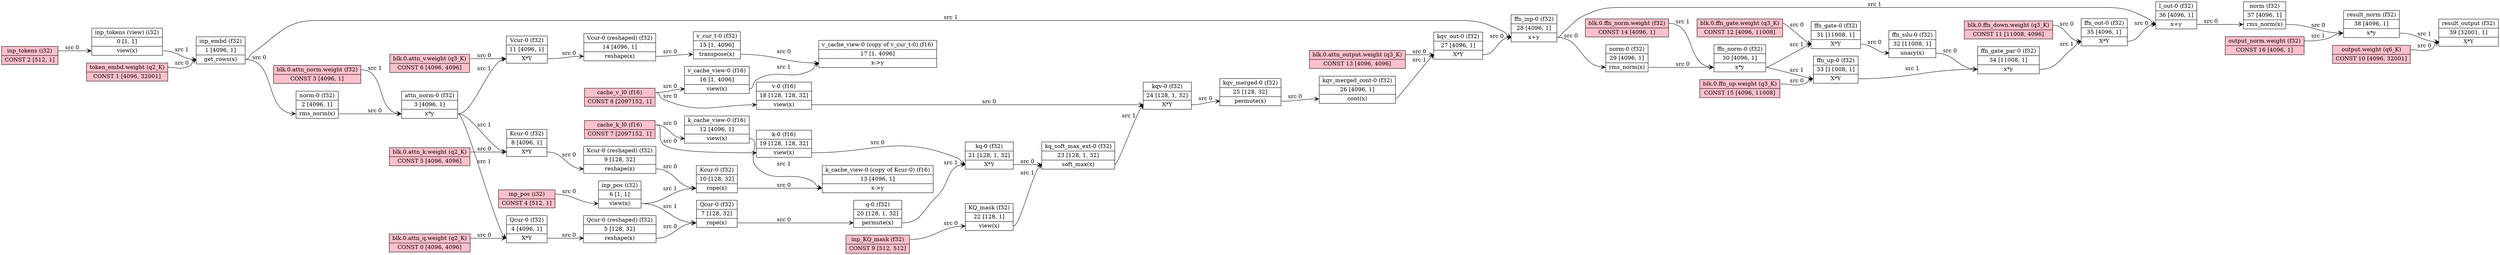 digraph G {
  newrank = true;
  rankdir = LR;
  "0x7f976887b180" [ style = filled; fillcolor = white; shape = record; label="inp_tokens (view) (i32)|0 [1, 1] | <x>view(x)"; ]
  "0x7f976887b310" [ style = filled; fillcolor = white; shape = record; label="inp_embd (f32)|1 [4096, 1] | <x>get_rows(x)"; ]
  "0x7f976887b7c0" [ style = filled; fillcolor = white; shape = record; label="norm-0 (f32)|2 [4096, 1] | <x>rms_norm(x)"; ]
  "0x7f976887b950" [ style = filled; fillcolor = white; shape = record; label="attn_norm-0 (f32)|3 [4096, 1] | <x>x*y"; ]
  "0x7f976887bae0" [ style = filled; fillcolor = white; shape = record; label="Qcur-0 (f32)|4 [4096, 1] | <x>X*Y"; ]
  "0x7f976887bf90" [ style = filled; fillcolor = white; shape = record; label="Qcur-0 (reshaped) (f32)|5 [128, 32] | <x>reshape(x)"; ]
  "0x7f976887b4a0" [ style = filled; fillcolor = white; shape = record; label="inp_pos (i32)|6 [1, 1] | <x>view(x)"; ]
  "0x7f976887c120" [ style = filled; fillcolor = white; shape = record; label="Qcur-0 (f32)|7 [128, 32] | <x>rope(x)"; ]
  "0x7f976887bc70" [ style = filled; fillcolor = white; shape = record; label="Kcur-0 (f32)|8 [4096, 1] | <x>X*Y"; ]
  "0x7f976887c2b0" [ style = filled; fillcolor = white; shape = record; label="Kcur-0 (reshaped) (f32)|9 [128, 32] | <x>reshape(x)"; ]
  "0x7f976887c440" [ style = filled; fillcolor = white; shape = record; label="Kcur-0 (f32)|10 [128, 32] | <x>rope(x)"; ]
  "0x7f976887be00" [ style = filled; fillcolor = white; shape = record; label="Vcur-0 (f32)|11 [4096, 1] | <x>X*Y"; ]
  "0x7f976887c8f0" [ style = filled; fillcolor = white; shape = record; label="k_cache_view-0 (f16)|12 [4096, 1] | <x>view(x)"; ]
  "0x7f976887cc10" [ style = filled; fillcolor = white; shape = record; label="k_cache_view-0 (copy of Kcur-0) (f16)|13 [4096, 1] | <x>x-\>y"; ]
  "0x7f976887c5d0" [ style = filled; fillcolor = white; shape = record; label="Vcur-0 (reshaped) (f32)|14 [4096, 1] | <x>reshape(x)"; ]
  "0x7f976887c760" [ style = filled; fillcolor = white; shape = record; label="v_cur_t-0 (f32)|15 [1, 4096] | <x>transpose(x)"; ]
  "0x7f976887ca80" [ style = filled; fillcolor = white; shape = record; label="v_cache_view-0 (f16)|16 [1, 4096] | <x>view(x)"; ]
  "0x7f976887cda0" [ style = filled; fillcolor = white; shape = record; label="v_cache_view-0 (copy of v_cur_t-0) (f16)|17 [1, 4096] | <x>x-\>y"; ]
  "0x7f976887d570" [ style = filled; fillcolor = white; shape = record; label="v-0 (f16)|18 [128, 128, 32] | <x>view(x)"; ]
  "0x7f976887d0c0" [ style = filled; fillcolor = white; shape = record; label="k-0 (f16)|19 [128, 128, 32] | <x>view(x)"; ]
  "0x7f976887cf30" [ style = filled; fillcolor = white; shape = record; label="q-0 (f32)|20 [128, 1, 32] | <x>permute(x)"; ]
  "0x7f976887d250" [ style = filled; fillcolor = white; shape = record; label="kq-0 (f32)|21 [128, 1, 32] | <x>X*Y"; ]
  "0x7f976887b630" [ style = filled; fillcolor = white; shape = record; label="KQ_mask (f32)|22 [128, 1] | <x>view(x)"; ]
  "0x7f976887d3e0" [ style = filled; fillcolor = white; shape = record; label="kq_soft_max_ext-0 (f32)|23 [128, 1, 32] | <x>soft_max(x)"; ]
  "0x7f976887d700" [ style = filled; fillcolor = white; shape = record; label="kqv-0 (f32)|24 [128, 1, 32] | <x>X*Y"; ]
  "0x7f976887d890" [ style = filled; fillcolor = white; shape = record; label="kqv_merged-0 (f32)|25 [128, 32] | <x>permute(x)"; ]
  "0x7f976887da20" [ style = filled; fillcolor = white; shape = record; label="kqv_merged_cont-0 (f32)|26 [4096, 1] | <x>cont(x)"; ]
  "0x7f976887dbb0" [ style = filled; fillcolor = white; shape = record; label="kqv_out-0 (f32)|27 [4096, 1] | <x>X*Y"; ]
  "0x7f976887dd40" [ style = filled; fillcolor = white; shape = record; label="ffn_inp-0 (f32)|28 [4096, 1] | <x>x+y"; ]
  "0x7f976887ded0" [ style = filled; fillcolor = white; shape = record; label="norm-0 (f32)|29 [4096, 1] | <x>rms_norm(x)"; ]
  "0x7f976887e060" [ style = filled; fillcolor = white; shape = record; label="ffn_norm-0 (f32)|30 [4096, 1] | <x>x*y"; ]
  "0x7f976887e380" [ style = filled; fillcolor = white; shape = record; label="ffn_gate-0 (f32)|31 [11008, 1] | <x>X*Y"; ]
  "0x7f976887e510" [ style = filled; fillcolor = white; shape = record; label="ffn_silu-0 (f32)|32 [11008, 1] | <x>unary(x)"; ]
  "0x7f976887e1f0" [ style = filled; fillcolor = white; shape = record; label="ffn_up-0 (f32)|33 [11008, 1] | <x>X*Y"; ]
  "0x7f976887e6a0" [ style = filled; fillcolor = white; shape = record; label="ffn_gate_par-0 (f32)|34 [11008, 1] | <x>x*y"; ]
  "0x7f976887e830" [ style = filled; fillcolor = white; shape = record; label="ffn_out-0 (f32)|35 [4096, 1] | <x>X*Y"; ]
  "0x7f976887e9c0" [ style = filled; fillcolor = white; shape = record; label="l_out-0 (f32)|36 [4096, 1] | <x>x+y"; ]
  "0x7f976887eb50" [ style = filled; fillcolor = white; shape = record; label="norm (f32)|37 [4096, 1] | <x>rms_norm(x)"; ]
  "0x7f976887ece0" [ style = filled; fillcolor = white; shape = record; label="result_norm (f32)|38 [4096, 1] | <x>x*y"; ]
  "0x7f976887ee70" [ style = filled; fillcolor = white; shape = record; label="result_output (f32)|39 [32001, 1] | <x>X*Y"; ]
  "0x564881def180" [ style = filled; fillcolor = pink; shape = record; label="<x>blk.0.attn_q.weight (q2_K)|CONST 0 [4096, 4096]"; ]
  "0x564881deeb40" [ style = filled; fillcolor = pink; shape = record; label="<x>token_embd.weight (q2_K)|CONST 1 [4096, 32001]"; ]
  "0x564881a449a0" [ style = filled; fillcolor = pink; shape = record; label="<x>inp_tokens (i32)|CONST 2 [512, 1]"; ]
  "0x564881deeff0" [ style = filled; fillcolor = pink; shape = record; label="<x>blk.0.attn_norm.weight (f32)|CONST 3 [4096, 1]"; ]
  "0x564881a44cc0" [ style = filled; fillcolor = pink; shape = record; label="<x>inp_pos (i32)|CONST 4 [512, 1]"; ]
  "0x564881def310" [ style = filled; fillcolor = pink; shape = record; label="<x>blk.0.attn_k.weight (q2_K)|CONST 5 [4096, 4096]"; ]
  "0x564881def4a0" [ style = filled; fillcolor = pink; shape = record; label="<x>blk.0.attn_v.weight (q3_K)|CONST 6 [4096, 4096]"; ]
  "0x564881a4d9d0" [ style = filled; fillcolor = pink; shape = record; label="<x>cache_k_l0 (f16)|CONST 7 [2097152, 1]"; ]
  "0x564881a4db60" [ style = filled; fillcolor = pink; shape = record; label="<x>cache_v_l0 (f16)|CONST 8 [2097152, 1]"; ]
  "0x564881a44e50" [ style = filled; fillcolor = pink; shape = record; label="<x>inp_KQ_mask (f32)|CONST 9 [512, 512]"; ]
  "0x564881deee60" [ style = filled; fillcolor = pink; shape = record; label="<x>output.weight (q6_K)|CONST 10 [4096, 32001]"; ]
  "0x564881defae0" [ style = filled; fillcolor = pink; shape = record; label="<x>blk.0.ffn_down.weight (q3_K)|CONST 11 [11008, 4096]"; ]
  "0x564881def950" [ style = filled; fillcolor = pink; shape = record; label="<x>blk.0.ffn_gate.weight (q3_K)|CONST 12 [4096, 11008]"; ]
  "0x564881def630" [ style = filled; fillcolor = pink; shape = record; label="<x>blk.0.attn_output.weight (q3_K)|CONST 13 [4096, 4096]"; ]
  "0x564881def7c0" [ style = filled; fillcolor = pink; shape = record; label="<x>blk.0.ffn_norm.weight (f32)|CONST 14 [4096, 1]"; ]
  "0x564881defc70" [ style = filled; fillcolor = pink; shape = record; label="<x>blk.0.ffn_up.weight (q3_K)|CONST 15 [4096, 11008]"; ]
  "0x564881deecd0" [ style = filled; fillcolor = pink; shape = record; label="<x>output_norm.weight (f32)|CONST 16 [4096, 1]"; ]
  "0x564881a449a0":x -> "0x7f976887b180":x [ arrowhead = vee; style = solid; label = "src 0"; ]
  "0x564881deeb40":x -> "0x7f976887b310":x [ arrowhead = vee; style = solid; label = "src 0"; ]
  "0x7f976887b180":x -> "0x7f976887b310":x [ arrowhead = vee; style = solid; label = "src 1"; ]
  "0x7f976887b310":x -> "0x7f976887b7c0":x [ arrowhead = vee; style = solid; label = "src 0"; ]
  "0x7f976887b7c0":x -> "0x7f976887b950":x [ arrowhead = vee; style = solid; label = "src 0"; ]
  "0x564881deeff0":x -> "0x7f976887b950":x [ arrowhead = vee; style = solid; label = "src 1"; ]
  "0x564881def180":x -> "0x7f976887bae0":x [ arrowhead = vee; style = solid; label = "src 0"; ]
  "0x7f976887b950":x -> "0x7f976887bae0":x [ arrowhead = vee; style = solid; label = "src 1"; ]
  "0x7f976887bae0":x -> "0x7f976887bf90":x [ arrowhead = vee; style = solid; label = "src 0"; ]
  "0x564881a44cc0":x -> "0x7f976887b4a0":x [ arrowhead = vee; style = solid; label = "src 0"; ]
  "0x7f976887bf90":x -> "0x7f976887c120":x [ arrowhead = vee; style = solid; label = "src 0"; ]
  "0x7f976887b4a0":x -> "0x7f976887c120":x [ arrowhead = vee; style = solid; label = "src 1"; ]
  "0x564881def310":x -> "0x7f976887bc70":x [ arrowhead = vee; style = solid; label = "src 0"; ]
  "0x7f976887b950":x -> "0x7f976887bc70":x [ arrowhead = vee; style = solid; label = "src 1"; ]
  "0x7f976887bc70":x -> "0x7f976887c2b0":x [ arrowhead = vee; style = solid; label = "src 0"; ]
  "0x7f976887c2b0":x -> "0x7f976887c440":x [ arrowhead = vee; style = solid; label = "src 0"; ]
  "0x7f976887b4a0":x -> "0x7f976887c440":x [ arrowhead = vee; style = solid; label = "src 1"; ]
  "0x564881def4a0":x -> "0x7f976887be00":x [ arrowhead = vee; style = solid; label = "src 0"; ]
  "0x7f976887b950":x -> "0x7f976887be00":x [ arrowhead = vee; style = solid; label = "src 1"; ]
  "0x564881a4d9d0":x -> "0x7f976887c8f0":x [ arrowhead = vee; style = solid; label = "src 0"; ]
  "0x7f976887c440":x -> "0x7f976887cc10":x [ arrowhead = vee; style = solid; label = "src 0"; ]
  "0x7f976887c8f0":x -> "0x7f976887cc10":x [ arrowhead = vee; style = solid; label = "src 1"; ]
  "0x7f976887be00":x -> "0x7f976887c5d0":x [ arrowhead = vee; style = solid; label = "src 0"; ]
  "0x7f976887c5d0":x -> "0x7f976887c760":x [ arrowhead = vee; style = solid; label = "src 0"; ]
  "0x564881a4db60":x -> "0x7f976887ca80":x [ arrowhead = vee; style = solid; label = "src 0"; ]
  "0x7f976887c760":x -> "0x7f976887cda0":x [ arrowhead = vee; style = solid; label = "src 0"; ]
  "0x7f976887ca80":x -> "0x7f976887cda0":x [ arrowhead = vee; style = solid; label = "src 1"; ]
  "0x564881a4db60":x -> "0x7f976887d570":x [ arrowhead = vee; style = solid; label = "src 0"; ]
  "0x564881a4d9d0":x -> "0x7f976887d0c0":x [ arrowhead = vee; style = solid; label = "src 0"; ]
  "0x7f976887c120":x -> "0x7f976887cf30":x [ arrowhead = vee; style = solid; label = "src 0"; ]
  "0x7f976887d0c0":x -> "0x7f976887d250":x [ arrowhead = vee; style = solid; label = "src 0"; ]
  "0x7f976887cf30":x -> "0x7f976887d250":x [ arrowhead = vee; style = solid; label = "src 1"; ]
  "0x564881a44e50":x -> "0x7f976887b630":x [ arrowhead = vee; style = solid; label = "src 0"; ]
  "0x7f976887d250":x -> "0x7f976887d3e0":x [ arrowhead = vee; style = solid; label = "src 0"; ]
  "0x7f976887b630":x -> "0x7f976887d3e0":x [ arrowhead = vee; style = solid; label = "src 1"; ]
  "0x7f976887d570":x -> "0x7f976887d700":x [ arrowhead = vee; style = solid; label = "src 0"; ]
  "0x7f976887d3e0":x -> "0x7f976887d700":x [ arrowhead = vee; style = solid; label = "src 1"; ]
  "0x7f976887d700":x -> "0x7f976887d890":x [ arrowhead = vee; style = solid; label = "src 0"; ]
  "0x7f976887d890":x -> "0x7f976887da20":x [ arrowhead = vee; style = solid; label = "src 0"; ]
  "0x564881def630":x -> "0x7f976887dbb0":x [ arrowhead = vee; style = solid; label = "src 0"; ]
  "0x7f976887da20":x -> "0x7f976887dbb0":x [ arrowhead = vee; style = solid; label = "src 1"; ]
  "0x7f976887dbb0":x -> "0x7f976887dd40":x [ arrowhead = vee; style = solid; label = "src 0"; ]
  "0x7f976887b310":x -> "0x7f976887dd40":x [ arrowhead = vee; style = solid; label = "src 1"; ]
  "0x7f976887dd40":x -> "0x7f976887ded0":x [ arrowhead = vee; style = solid; label = "src 0"; ]
  "0x7f976887ded0":x -> "0x7f976887e060":x [ arrowhead = vee; style = solid; label = "src 0"; ]
  "0x564881def7c0":x -> "0x7f976887e060":x [ arrowhead = vee; style = solid; label = "src 1"; ]
  "0x564881def950":x -> "0x7f976887e380":x [ arrowhead = vee; style = solid; label = "src 0"; ]
  "0x7f976887e060":x -> "0x7f976887e380":x [ arrowhead = vee; style = solid; label = "src 1"; ]
  "0x7f976887e380":x -> "0x7f976887e510":x [ arrowhead = vee; style = solid; label = "src 0"; ]
  "0x564881defc70":x -> "0x7f976887e1f0":x [ arrowhead = vee; style = solid; label = "src 0"; ]
  "0x7f976887e060":x -> "0x7f976887e1f0":x [ arrowhead = vee; style = solid; label = "src 1"; ]
  "0x7f976887e510":x -> "0x7f976887e6a0":x [ arrowhead = vee; style = solid; label = "src 0"; ]
  "0x7f976887e1f0":x -> "0x7f976887e6a0":x [ arrowhead = vee; style = solid; label = "src 1"; ]
  "0x564881defae0":x -> "0x7f976887e830":x [ arrowhead = vee; style = solid; label = "src 0"; ]
  "0x7f976887e6a0":x -> "0x7f976887e830":x [ arrowhead = vee; style = solid; label = "src 1"; ]
  "0x7f976887e830":x -> "0x7f976887e9c0":x [ arrowhead = vee; style = solid; label = "src 0"; ]
  "0x7f976887dd40":x -> "0x7f976887e9c0":x [ arrowhead = vee; style = solid; label = "src 1"; ]
  "0x7f976887e9c0":x -> "0x7f976887eb50":x [ arrowhead = vee; style = solid; label = "src 0"; ]
  "0x7f976887eb50":x -> "0x7f976887ece0":x [ arrowhead = vee; style = solid; label = "src 0"; ]
  "0x564881deecd0":x -> "0x7f976887ece0":x [ arrowhead = vee; style = solid; label = "src 1"; ]
  "0x564881deee60":x -> "0x7f976887ee70":x [ arrowhead = vee; style = solid; label = "src 0"; ]
  "0x7f976887ece0":x -> "0x7f976887ee70":x [ arrowhead = vee; style = solid; label = "src 1"; ]
}
